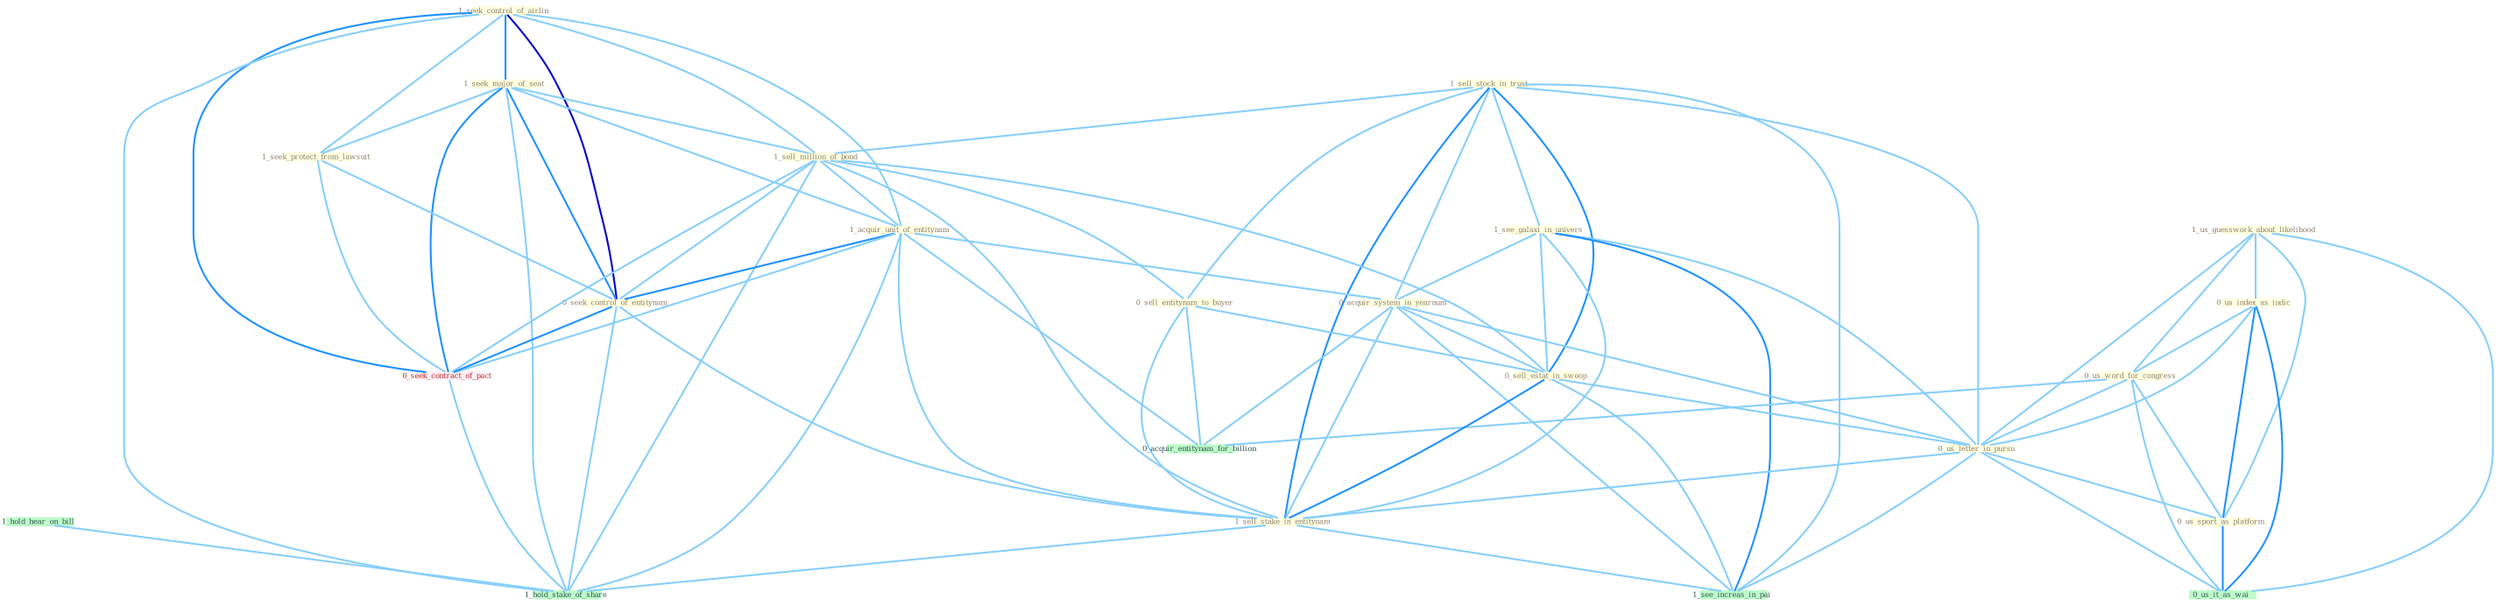Graph G{ 
    node
    [shape=polygon,style=filled,width=.5,height=.06,color="#BDFCC9",fixedsize=true,fontsize=4,
    fontcolor="#2f4f4f"];
    {node
    [color="#ffffe0", fontcolor="#8b7d6b"] "1_seek_control_of_airlin " "1_seek_major_of_seat " "1_us_guesswork_about_likelihood " "1_sell_stock_in_trust " "0_us_index_as_indic " "1_see_galaxi_in_univers " "1_seek_protect_from_lawsuit " "1_sell_million_of_bond " "0_sell_entitynam_to_buyer " "0_us_word_for_congress " "1_acquir_unit_of_entitynam " "0_acquir_system_in_yearnum " "0_sell_estat_in_swoop " "0_seek_control_of_entitynam " "0_us_letter_in_pursu " "0_us_sport_as_platform " "1_sell_stake_in_entitynam "}
{node [color="#fff0f5", fontcolor="#b22222"] "0_seek_contract_of_pact "}
edge [color="#B0E2FF"];

	"1_seek_control_of_airlin " -- "1_seek_major_of_seat " [w="2", color="#1e90ff" , len=0.8];
	"1_seek_control_of_airlin " -- "1_seek_protect_from_lawsuit " [w="1", color="#87cefa" ];
	"1_seek_control_of_airlin " -- "1_sell_million_of_bond " [w="1", color="#87cefa" ];
	"1_seek_control_of_airlin " -- "1_acquir_unit_of_entitynam " [w="1", color="#87cefa" ];
	"1_seek_control_of_airlin " -- "0_seek_control_of_entitynam " [w="3", color="#0000cd" , len=0.6];
	"1_seek_control_of_airlin " -- "0_seek_contract_of_pact " [w="2", color="#1e90ff" , len=0.8];
	"1_seek_control_of_airlin " -- "1_hold_stake_of_share " [w="1", color="#87cefa" ];
	"1_seek_major_of_seat " -- "1_seek_protect_from_lawsuit " [w="1", color="#87cefa" ];
	"1_seek_major_of_seat " -- "1_sell_million_of_bond " [w="1", color="#87cefa" ];
	"1_seek_major_of_seat " -- "1_acquir_unit_of_entitynam " [w="1", color="#87cefa" ];
	"1_seek_major_of_seat " -- "0_seek_control_of_entitynam " [w="2", color="#1e90ff" , len=0.8];
	"1_seek_major_of_seat " -- "0_seek_contract_of_pact " [w="2", color="#1e90ff" , len=0.8];
	"1_seek_major_of_seat " -- "1_hold_stake_of_share " [w="1", color="#87cefa" ];
	"1_us_guesswork_about_likelihood " -- "0_us_index_as_indic " [w="1", color="#87cefa" ];
	"1_us_guesswork_about_likelihood " -- "0_us_word_for_congress " [w="1", color="#87cefa" ];
	"1_us_guesswork_about_likelihood " -- "0_us_letter_in_pursu " [w="1", color="#87cefa" ];
	"1_us_guesswork_about_likelihood " -- "0_us_sport_as_platform " [w="1", color="#87cefa" ];
	"1_us_guesswork_about_likelihood " -- "0_us_it_as_wai " [w="1", color="#87cefa" ];
	"1_sell_stock_in_trust " -- "1_see_galaxi_in_univers " [w="1", color="#87cefa" ];
	"1_sell_stock_in_trust " -- "1_sell_million_of_bond " [w="1", color="#87cefa" ];
	"1_sell_stock_in_trust " -- "0_sell_entitynam_to_buyer " [w="1", color="#87cefa" ];
	"1_sell_stock_in_trust " -- "0_acquir_system_in_yearnum " [w="1", color="#87cefa" ];
	"1_sell_stock_in_trust " -- "0_sell_estat_in_swoop " [w="2", color="#1e90ff" , len=0.8];
	"1_sell_stock_in_trust " -- "0_us_letter_in_pursu " [w="1", color="#87cefa" ];
	"1_sell_stock_in_trust " -- "1_sell_stake_in_entitynam " [w="2", color="#1e90ff" , len=0.8];
	"1_sell_stock_in_trust " -- "1_see_increas_in_pai " [w="1", color="#87cefa" ];
	"0_us_index_as_indic " -- "0_us_word_for_congress " [w="1", color="#87cefa" ];
	"0_us_index_as_indic " -- "0_us_letter_in_pursu " [w="1", color="#87cefa" ];
	"0_us_index_as_indic " -- "0_us_sport_as_platform " [w="2", color="#1e90ff" , len=0.8];
	"0_us_index_as_indic " -- "0_us_it_as_wai " [w="2", color="#1e90ff" , len=0.8];
	"1_see_galaxi_in_univers " -- "0_acquir_system_in_yearnum " [w="1", color="#87cefa" ];
	"1_see_galaxi_in_univers " -- "0_sell_estat_in_swoop " [w="1", color="#87cefa" ];
	"1_see_galaxi_in_univers " -- "0_us_letter_in_pursu " [w="1", color="#87cefa" ];
	"1_see_galaxi_in_univers " -- "1_sell_stake_in_entitynam " [w="1", color="#87cefa" ];
	"1_see_galaxi_in_univers " -- "1_see_increas_in_pai " [w="2", color="#1e90ff" , len=0.8];
	"1_seek_protect_from_lawsuit " -- "0_seek_control_of_entitynam " [w="1", color="#87cefa" ];
	"1_seek_protect_from_lawsuit " -- "0_seek_contract_of_pact " [w="1", color="#87cefa" ];
	"1_sell_million_of_bond " -- "0_sell_entitynam_to_buyer " [w="1", color="#87cefa" ];
	"1_sell_million_of_bond " -- "1_acquir_unit_of_entitynam " [w="1", color="#87cefa" ];
	"1_sell_million_of_bond " -- "0_sell_estat_in_swoop " [w="1", color="#87cefa" ];
	"1_sell_million_of_bond " -- "0_seek_control_of_entitynam " [w="1", color="#87cefa" ];
	"1_sell_million_of_bond " -- "1_sell_stake_in_entitynam " [w="1", color="#87cefa" ];
	"1_sell_million_of_bond " -- "0_seek_contract_of_pact " [w="1", color="#87cefa" ];
	"1_sell_million_of_bond " -- "1_hold_stake_of_share " [w="1", color="#87cefa" ];
	"0_sell_entitynam_to_buyer " -- "0_sell_estat_in_swoop " [w="1", color="#87cefa" ];
	"0_sell_entitynam_to_buyer " -- "1_sell_stake_in_entitynam " [w="1", color="#87cefa" ];
	"0_sell_entitynam_to_buyer " -- "0_acquir_entitynam_for_billion " [w="1", color="#87cefa" ];
	"0_us_word_for_congress " -- "0_us_letter_in_pursu " [w="1", color="#87cefa" ];
	"0_us_word_for_congress " -- "0_us_sport_as_platform " [w="1", color="#87cefa" ];
	"0_us_word_for_congress " -- "0_us_it_as_wai " [w="1", color="#87cefa" ];
	"0_us_word_for_congress " -- "0_acquir_entitynam_for_billion " [w="1", color="#87cefa" ];
	"1_acquir_unit_of_entitynam " -- "0_acquir_system_in_yearnum " [w="1", color="#87cefa" ];
	"1_acquir_unit_of_entitynam " -- "0_seek_control_of_entitynam " [w="2", color="#1e90ff" , len=0.8];
	"1_acquir_unit_of_entitynam " -- "1_sell_stake_in_entitynam " [w="1", color="#87cefa" ];
	"1_acquir_unit_of_entitynam " -- "0_seek_contract_of_pact " [w="1", color="#87cefa" ];
	"1_acquir_unit_of_entitynam " -- "0_acquir_entitynam_for_billion " [w="1", color="#87cefa" ];
	"1_acquir_unit_of_entitynam " -- "1_hold_stake_of_share " [w="1", color="#87cefa" ];
	"0_acquir_system_in_yearnum " -- "0_sell_estat_in_swoop " [w="1", color="#87cefa" ];
	"0_acquir_system_in_yearnum " -- "0_us_letter_in_pursu " [w="1", color="#87cefa" ];
	"0_acquir_system_in_yearnum " -- "1_sell_stake_in_entitynam " [w="1", color="#87cefa" ];
	"0_acquir_system_in_yearnum " -- "0_acquir_entitynam_for_billion " [w="1", color="#87cefa" ];
	"0_acquir_system_in_yearnum " -- "1_see_increas_in_pai " [w="1", color="#87cefa" ];
	"0_sell_estat_in_swoop " -- "0_us_letter_in_pursu " [w="1", color="#87cefa" ];
	"0_sell_estat_in_swoop " -- "1_sell_stake_in_entitynam " [w="2", color="#1e90ff" , len=0.8];
	"0_sell_estat_in_swoop " -- "1_see_increas_in_pai " [w="1", color="#87cefa" ];
	"0_seek_control_of_entitynam " -- "1_sell_stake_in_entitynam " [w="1", color="#87cefa" ];
	"0_seek_control_of_entitynam " -- "0_seek_contract_of_pact " [w="2", color="#1e90ff" , len=0.8];
	"0_seek_control_of_entitynam " -- "1_hold_stake_of_share " [w="1", color="#87cefa" ];
	"0_us_letter_in_pursu " -- "0_us_sport_as_platform " [w="1", color="#87cefa" ];
	"0_us_letter_in_pursu " -- "1_sell_stake_in_entitynam " [w="1", color="#87cefa" ];
	"0_us_letter_in_pursu " -- "0_us_it_as_wai " [w="1", color="#87cefa" ];
	"0_us_letter_in_pursu " -- "1_see_increas_in_pai " [w="1", color="#87cefa" ];
	"0_us_sport_as_platform " -- "0_us_it_as_wai " [w="2", color="#1e90ff" , len=0.8];
	"1_sell_stake_in_entitynam " -- "1_see_increas_in_pai " [w="1", color="#87cefa" ];
	"1_sell_stake_in_entitynam " -- "1_hold_stake_of_share " [w="1", color="#87cefa" ];
	"0_seek_contract_of_pact " -- "1_hold_stake_of_share " [w="1", color="#87cefa" ];
	"1_hold_hear_on_bill " -- "1_hold_stake_of_share " [w="1", color="#87cefa" ];
}
